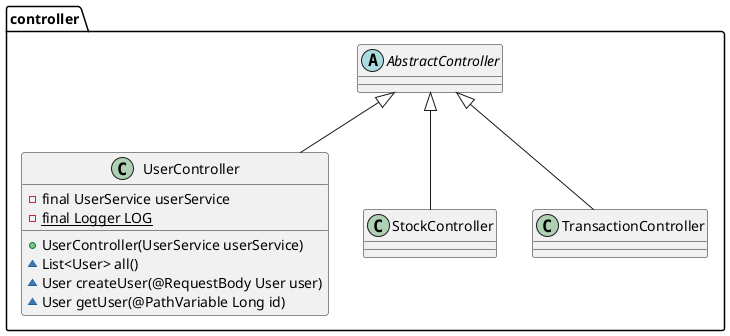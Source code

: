 @startuml

package controller {
    abstract class AbstractController {

    }

    class UserController extends AbstractController {
        -final UserService userService
        -{static} final Logger LOG
        +UserController(UserService userService)
        ~List<User> all()
        ~User createUser(@RequestBody User user)
        ~User getUser(@PathVariable Long id)
    }

    class StockController extends AbstractController {

    }

    class TransactionController extends AbstractController {

    }
}

@enduml